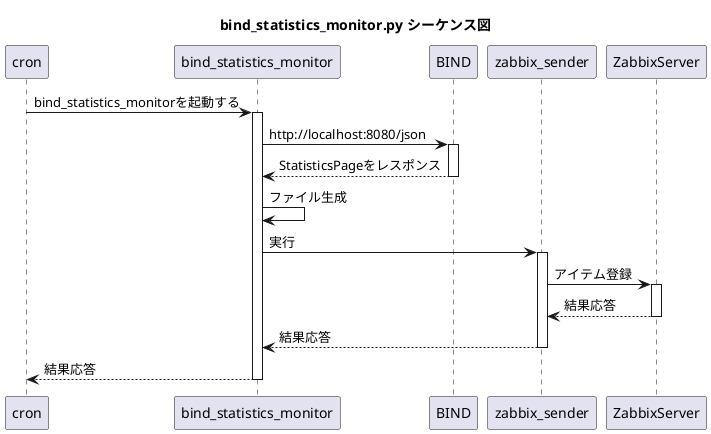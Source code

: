 @startuml
title bind_statistics_monitor.py シーケンス図
cron -> bind_statistics_monitor : bind_statistics_monitorを起動する
activate bind_statistics_monitor
bind_statistics_monitor -> BIND : http://localhost:8080/json
activate BIND
bind_statistics_monitor <-- BIND : StatisticsPageをレスポンス
deactivate BIND
bind_statistics_monitor -> bind_statistics_monitor : ファイル生成
bind_statistics_monitor -> zabbix_sender : 実行
activate zabbix_sender
zabbix_sender -> ZabbixServer : アイテム登録
activate ZabbixServer
zabbix_sender <-- ZabbixServer : 結果応答
deactivate ZabbixServer
bind_statistics_monitor <-- zabbix_sender : 結果応答
deactivate zabbix_sender
cron <-- bind_statistics_monitor : 結果応答
deactivate bind_statistics_monitor
@enduml